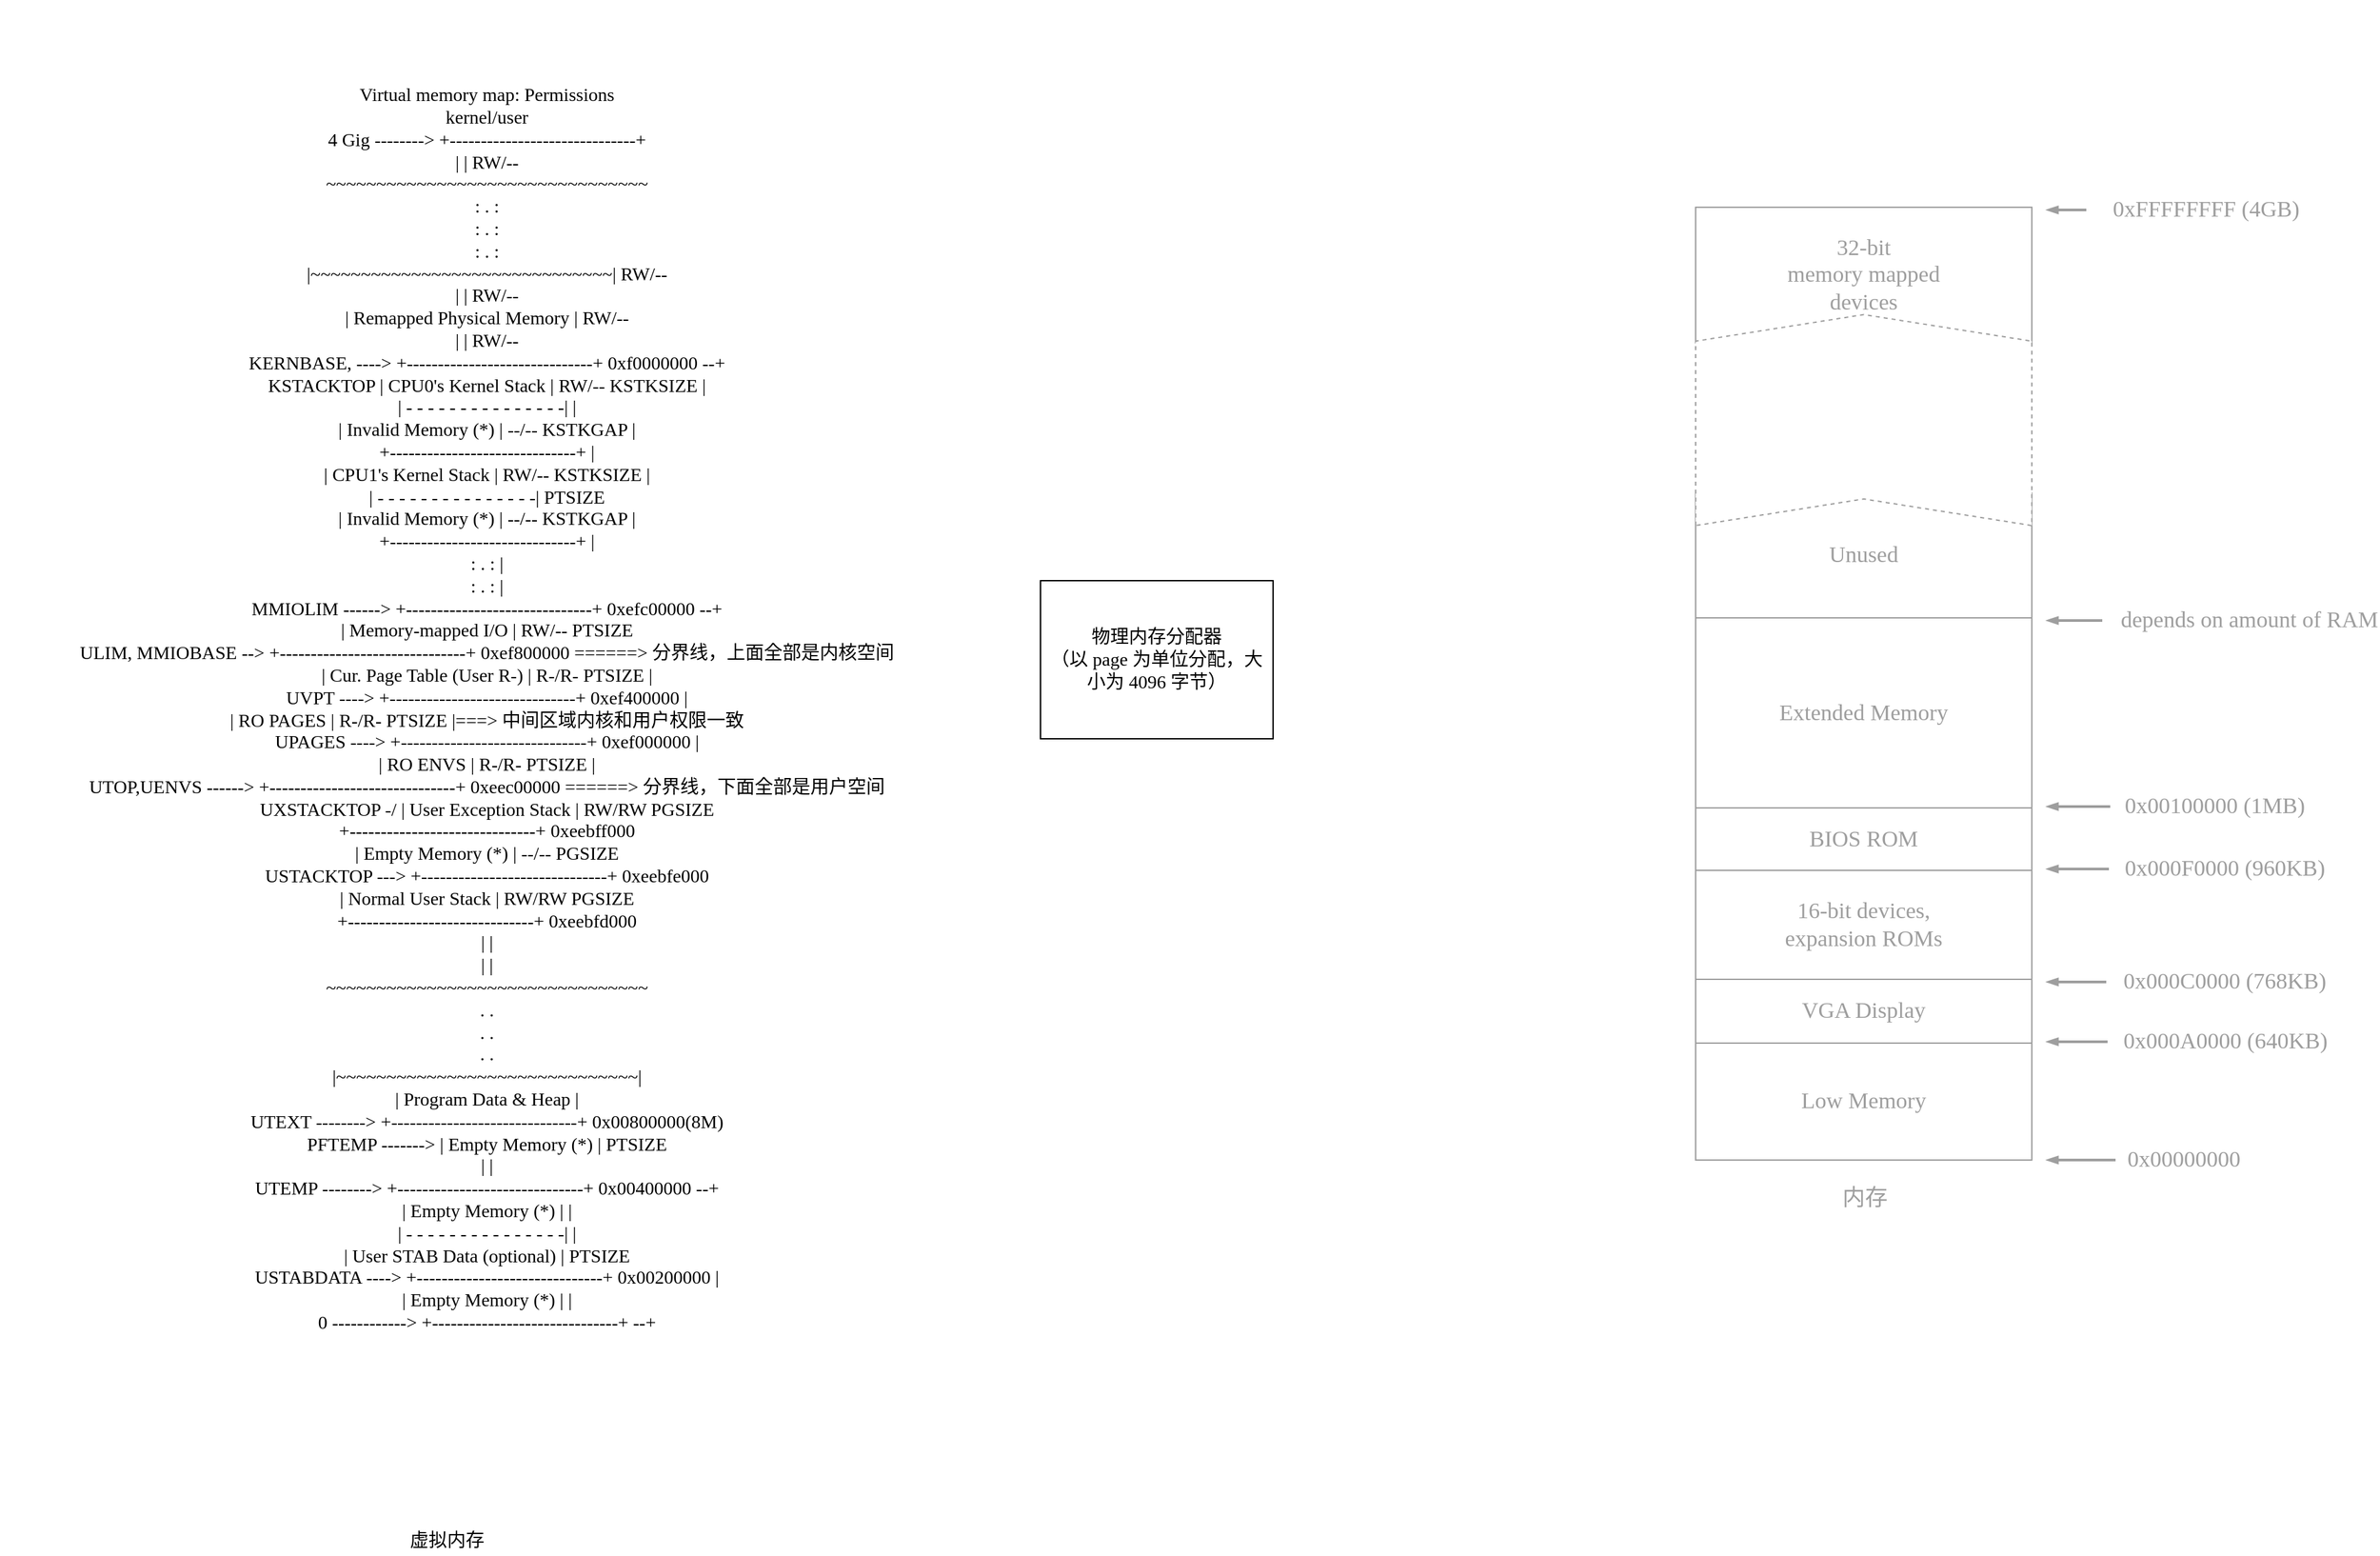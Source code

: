 <mxfile version="13.0.3" type="device"><diagram id="vlTdXIKfsdv8cI2p__5L" name="第 1 页"><mxGraphModel dx="3666" dy="1620" grid="0" gridSize="10" guides="1" tooltips="1" connect="1" arrows="1" fold="1" page="0" pageScale="1" pageWidth="827" pageHeight="1169" math="0" shadow="0"><root><mxCell id="0"/><mxCell id="1" parent="0"/><mxCell id="yn8-iJqI6zltKbaQtNo0-1" value="物理内存分配器&lt;br style=&quot;font-size: 14px;&quot;&gt;（以 page 为单位分配，大小为 4096 字节）" style="rounded=0;whiteSpace=wrap;html=1;fontFamily=Comic Sans MS;fontSize=14;" vertex="1" parent="1"><mxGeometry x="-622" y="430" width="175" height="119" as="geometry"/></mxCell><mxCell id="yn8-iJqI6zltKbaQtNo0-2" value="&lt;span style=&quot;text-align: left;&quot;&gt;Low Memory&lt;/span&gt;" style="rounded=0;whiteSpace=wrap;html=1;labelBackgroundColor=none;fontSize=17;fontColor=#9E9E9E;align=center;strokeColor=#9E9E9E;fontFamily=Comic Sans MS;" vertex="1" parent="1"><mxGeometry x="-129" y="778" width="253" height="88" as="geometry"/></mxCell><mxCell id="yn8-iJqI6zltKbaQtNo0-3" value="&lt;span style=&quot;text-align: left;&quot;&gt;VGA Display&lt;/span&gt;" style="rounded=0;whiteSpace=wrap;html=1;labelBackgroundColor=none;fontSize=17;fontColor=#9E9E9E;align=center;strokeColor=#9E9E9E;fontFamily=Comic Sans MS;" vertex="1" parent="1"><mxGeometry x="-129" y="730" width="253" height="48" as="geometry"/></mxCell><mxCell id="yn8-iJqI6zltKbaQtNo0-4" value="&lt;span style=&quot;text-align: left;&quot;&gt;16-bit devices,&lt;br&gt;&lt;/span&gt;&lt;span style=&quot;text-align: left;&quot;&gt;expansion ROMs&lt;/span&gt;&lt;span style=&quot;text-align: left;&quot;&gt;&lt;br&gt;&lt;/span&gt;" style="rounded=0;whiteSpace=wrap;html=1;labelBackgroundColor=none;fontSize=17;fontColor=#9E9E9E;align=center;strokeColor=#9E9E9E;fontFamily=Comic Sans MS;" vertex="1" parent="1"><mxGeometry x="-129" y="648" width="253" height="82" as="geometry"/></mxCell><mxCell id="yn8-iJqI6zltKbaQtNo0-5" value="&lt;span style=&quot;text-align: left;&quot;&gt;BIOS ROM&lt;/span&gt;" style="rounded=0;whiteSpace=wrap;html=1;labelBackgroundColor=none;fontSize=17;fontColor=#9E9E9E;align=center;strokeColor=#9E9E9E;fontFamily=Comic Sans MS;" vertex="1" parent="1"><mxGeometry x="-129" y="601" width="253" height="47" as="geometry"/></mxCell><mxCell id="yn8-iJqI6zltKbaQtNo0-6" value="&lt;span style=&quot;text-align: left;&quot;&gt;Extended Memory&lt;/span&gt;" style="rounded=0;whiteSpace=wrap;html=1;labelBackgroundColor=none;fontSize=17;fontColor=#9E9E9E;align=center;strokeColor=#9E9E9E;fontFamily=Comic Sans MS;" vertex="1" parent="1"><mxGeometry x="-129" y="458" width="253" height="143" as="geometry"/></mxCell><mxCell id="yn8-iJqI6zltKbaQtNo0-7" value="&lt;span style=&quot;text-align: left;&quot;&gt;Unused&lt;/span&gt;" style="rounded=0;whiteSpace=wrap;html=1;labelBackgroundColor=none;fontSize=17;fontColor=#9E9E9E;align=center;strokeColor=#9E9E9E;fontFamily=Comic Sans MS;" vertex="1" parent="1"><mxGeometry x="-129" y="364" width="253" height="94" as="geometry"/></mxCell><mxCell id="yn8-iJqI6zltKbaQtNo0-8" value="内存" style="text;html=1;align=center;verticalAlign=middle;resizable=0;points=[];autosize=1;fontSize=17;fontColor=#9E9E9E;strokeColor=none;fontFamily=Comic Sans MS;" vertex="1" parent="1"><mxGeometry x="-24.5" y="883" width="44" height="24" as="geometry"/></mxCell><mxCell id="yn8-iJqI6zltKbaQtNo0-9" value="&lt;span style=&quot;text-align: left;&quot;&gt;32-bit&lt;br&gt;&lt;/span&gt;&lt;span style=&quot;text-align: left;&quot;&gt;memory mapped&lt;br&gt;&lt;/span&gt;&lt;span style=&quot;text-align: left;&quot;&gt;devices&lt;/span&gt;" style="rounded=0;whiteSpace=wrap;html=1;labelBackgroundColor=none;fontSize=17;fontColor=#9E9E9E;align=center;strokeColor=#9E9E9E;fontFamily=Comic Sans MS;" vertex="1" parent="1"><mxGeometry x="-129" y="149" width="253" height="102" as="geometry"/></mxCell><mxCell id="yn8-iJqI6zltKbaQtNo0-10" value="" style="shape=step;perimeter=stepPerimeter;whiteSpace=wrap;html=1;fixedSize=1;labelBackgroundColor=none;fontSize=17;fontColor=#9E9E9E;align=center;rotation=-90;strokeColor=#9E9E9E;dashed=1;fontFamily=Comic Sans MS;" vertex="1" parent="1"><mxGeometry x="-81.87" y="182.63" width="158.75" height="253" as="geometry"/></mxCell><mxCell id="yn8-iJqI6zltKbaQtNo0-11" value="&amp;nbsp; &amp;nbsp; &amp;nbsp; &amp;nbsp; &amp;nbsp; &amp;nbsp;&lt;span style=&quot;font-size: 17px;&quot;&gt;0x00000000&lt;/span&gt;" style="edgeStyle=orthogonalEdgeStyle;fontSize=12;html=1;endArrow=blockThin;endFill=1;rounded=0;strokeWidth=2;endSize=4;startSize=4;dashed=0;strokeColor=#9E9E9E;labelPosition=right;verticalLabelPosition=middle;align=left;verticalAlign=middle;labelBackgroundColor=none;fontColor=#9E9E9E;fontFamily=Comic Sans MS;" edge="1" parent="1"><mxGeometry width="100" relative="1" as="geometry"><mxPoint x="187" y="866" as="sourcePoint"/><mxPoint x="135" y="866" as="targetPoint"/></mxGeometry></mxCell><mxCell id="yn8-iJqI6zltKbaQtNo0-12" value="&amp;nbsp; &amp;nbsp; &amp;nbsp; &amp;nbsp; &amp;nbsp; &amp;nbsp;&lt;span style=&quot;font-size: 17px;&quot;&gt;0xFFFFFFFF&amp;nbsp;&lt;/span&gt;&lt;span style=&quot;font-size: 17px; box-sizing: border-box;&quot;&gt;(&lt;/span&gt;&lt;span style=&quot;font-size: 17px;&quot;&gt;4GB&lt;/span&gt;&lt;span style=&quot;font-size: 17px; box-sizing: border-box;&quot;&gt;)&lt;/span&gt;" style="edgeStyle=orthogonalEdgeStyle;fontSize=12;html=1;endArrow=blockThin;endFill=1;rounded=0;strokeWidth=2;endSize=4;startSize=4;dashed=0;strokeColor=#9E9E9E;labelPosition=right;verticalLabelPosition=middle;align=left;verticalAlign=middle;labelBackgroundColor=none;fontColor=#9E9E9E;fontFamily=Comic Sans MS;" edge="1" parent="1"><mxGeometry width="100" relative="1" as="geometry"><mxPoint x="165" y="151" as="sourcePoint"/><mxPoint x="135" y="151" as="targetPoint"/></mxGeometry></mxCell><mxCell id="yn8-iJqI6zltKbaQtNo0-13" value="&amp;nbsp; &amp;nbsp; &amp;nbsp; &amp;nbsp; &amp;nbsp; &amp;nbsp;&lt;span style=&quot;font-size: 17px;&quot;&gt;0x000A0000&amp;nbsp;&lt;/span&gt;&lt;span style=&quot;font-size: 17px; box-sizing: border-box;&quot;&gt;(&lt;/span&gt;&lt;span style=&quot;font-size: 17px;&quot;&gt;640KB&lt;/span&gt;&lt;span style=&quot;font-size: 17px; box-sizing: border-box;&quot;&gt;)&lt;/span&gt;" style="edgeStyle=orthogonalEdgeStyle;fontSize=12;html=1;endArrow=blockThin;endFill=1;rounded=0;strokeWidth=2;endSize=4;startSize=4;dashed=0;strokeColor=#9E9E9E;labelPosition=right;verticalLabelPosition=middle;align=left;verticalAlign=middle;labelBackgroundColor=none;fontColor=#9E9E9E;fontFamily=Comic Sans MS;" edge="1" parent="1"><mxGeometry width="100" relative="1" as="geometry"><mxPoint x="181" y="777" as="sourcePoint"/><mxPoint x="135" y="777" as="targetPoint"/></mxGeometry></mxCell><mxCell id="yn8-iJqI6zltKbaQtNo0-14" value="&amp;nbsp; &amp;nbsp; &amp;nbsp; &amp;nbsp; &amp;nbsp; &amp;nbsp;&lt;span style=&quot;font-size: 17px;&quot;&gt;depends on amount of RAM&lt;/span&gt;" style="edgeStyle=orthogonalEdgeStyle;fontSize=12;html=1;endArrow=blockThin;endFill=1;rounded=0;strokeWidth=2;endSize=4;startSize=4;dashed=0;strokeColor=#9E9E9E;labelPosition=right;verticalLabelPosition=middle;align=left;verticalAlign=middle;labelBackgroundColor=none;fontColor=#9E9E9E;fontFamily=Comic Sans MS;" edge="1" parent="1"><mxGeometry width="100" relative="1" as="geometry"><mxPoint x="177" y="460" as="sourcePoint"/><mxPoint x="135" y="460" as="targetPoint"/></mxGeometry></mxCell><mxCell id="yn8-iJqI6zltKbaQtNo0-15" value="&amp;nbsp; &amp;nbsp; &amp;nbsp; &amp;nbsp; &amp;nbsp; &amp;nbsp;&lt;span style=&quot;font-size: 17px;&quot;&gt;0x00100000&amp;nbsp;&lt;/span&gt;&lt;span style=&quot;font-size: 17px; box-sizing: border-box;&quot;&gt;(&lt;/span&gt;&lt;span style=&quot;font-size: 17px;&quot;&gt;1MB&lt;/span&gt;&lt;span style=&quot;font-size: 17px; box-sizing: border-box;&quot;&gt;)&lt;/span&gt;" style="edgeStyle=orthogonalEdgeStyle;fontSize=12;html=1;endArrow=blockThin;endFill=1;rounded=0;strokeWidth=2;endSize=4;startSize=4;dashed=0;strokeColor=#9E9E9E;labelPosition=right;verticalLabelPosition=middle;align=left;verticalAlign=middle;labelBackgroundColor=none;fontColor=#9E9E9E;fontFamily=Comic Sans MS;" edge="1" parent="1"><mxGeometry width="100" relative="1" as="geometry"><mxPoint x="183" y="600" as="sourcePoint"/><mxPoint x="135" y="600" as="targetPoint"/></mxGeometry></mxCell><mxCell id="yn8-iJqI6zltKbaQtNo0-16" value="&amp;nbsp; &amp;nbsp; &amp;nbsp; &amp;nbsp; &amp;nbsp; &amp;nbsp;&lt;span style=&quot;font-size: 17px;&quot;&gt;0x000F0000&amp;nbsp;&lt;/span&gt;&lt;span style=&quot;font-size: 17px; box-sizing: border-box;&quot;&gt;(&lt;/span&gt;&lt;span style=&quot;font-size: 17px;&quot;&gt;960KB&lt;/span&gt;&lt;span style=&quot;font-size: 17px; box-sizing: border-box;&quot;&gt;)&lt;/span&gt;" style="edgeStyle=orthogonalEdgeStyle;fontSize=12;html=1;endArrow=blockThin;endFill=1;rounded=0;strokeWidth=2;endSize=4;startSize=4;dashed=0;strokeColor=#9E9E9E;labelPosition=right;verticalLabelPosition=middle;align=left;verticalAlign=middle;labelBackgroundColor=none;fontColor=#9E9E9E;fontFamily=Comic Sans MS;" edge="1" parent="1"><mxGeometry width="100" relative="1" as="geometry"><mxPoint x="182" y="647" as="sourcePoint"/><mxPoint x="135" y="647" as="targetPoint"/></mxGeometry></mxCell><mxCell id="yn8-iJqI6zltKbaQtNo0-17" value="&amp;nbsp; &amp;nbsp; &amp;nbsp; &amp;nbsp; &amp;nbsp; &amp;nbsp;&lt;span style=&quot;font-size: 17px;&quot;&gt;0x000C0000&amp;nbsp;&lt;/span&gt;&lt;span style=&quot;font-size: 17px; box-sizing: border-box;&quot;&gt;(&lt;/span&gt;&lt;span style=&quot;font-size: 17px;&quot;&gt;768KB&lt;/span&gt;&lt;span style=&quot;font-size: 17px; box-sizing: border-box;&quot;&gt;)&lt;/span&gt;" style="edgeStyle=orthogonalEdgeStyle;fontSize=12;html=1;endArrow=blockThin;endFill=1;rounded=0;strokeWidth=2;endSize=4;startSize=4;dashed=0;strokeColor=#9E9E9E;labelPosition=right;verticalLabelPosition=middle;align=left;verticalAlign=middle;labelBackgroundColor=none;fontColor=#9E9E9E;fontFamily=Comic Sans MS;" edge="1" parent="1"><mxGeometry width="100" relative="1" as="geometry"><mxPoint x="180" y="732" as="sourcePoint"/><mxPoint x="135" y="732" as="targetPoint"/></mxGeometry></mxCell><mxCell id="yn8-iJqI6zltKbaQtNo0-21" value="Virtual memory map:                                Permissions&lt;br&gt;                                                   kernel/user&lt;br&gt;   4 Gig --------&amp;gt;  +------------------------------+&lt;br&gt;                    |                              | RW/--&lt;br&gt;                    ~~~~~~~~~~~~~~~~~~~~~~~~~~~~~~~~&lt;br&gt;                    :              .               :&lt;br&gt;                    :              .               :&lt;br&gt;                    :              .               :&lt;br&gt;                    |~~~~~~~~~~~~~~~~~~~~~~~~~~~~~~| RW/--&lt;br&gt;                    |                              | RW/--&lt;br&gt;                    |   Remapped Physical Memory   | RW/--&lt;br&gt;                    |                              | RW/--&lt;br&gt;   KERNBASE, ----&amp;gt;  +------------------------------+ 0xf0000000      --+&lt;br&gt;   KSTACKTOP        |     CPU0&amp;#39;s Kernel Stack      | RW/--  KSTKSIZE   |&lt;br&gt;                    | - - - - - - - - - - - - - - -|                   |&lt;br&gt;                    |      Invalid Memory (*)      | --/--  KSTKGAP    |&lt;br&gt;                    +------------------------------+                   |&lt;br&gt;                    |     CPU1&amp;#39;s Kernel Stack      | RW/--  KSTKSIZE   |&lt;br&gt;                    | - - - - - - - - - - - - - - -|                 PTSIZE&lt;br&gt;                    |      Invalid Memory (*)      | --/--  KSTKGAP    |&lt;br&gt;                    +------------------------------+                   |&lt;br&gt;                    :              .               :                   |&lt;br&gt;                    :              .               :                   |&lt;br&gt;   MMIOLIM ------&amp;gt;  +------------------------------+ 0xefc00000      --+&lt;br&gt;                    |       Memory-mapped I/O      | RW/--  PTSIZE&lt;br&gt;ULIM, MMIOBASE --&amp;gt;  +------------------------------+ 0xef800000         ======&amp;gt; 分界线，上面全部是内核空间&lt;br&gt;                    |  Cur. Page Table (User R-)   | R-/R-  PTSIZE               |&lt;br&gt;   UVPT      ----&amp;gt;  +------------------------------+ 0xef400000                  |&lt;br&gt;                    |          RO PAGES            | R-/R-  PTSIZE               |===&amp;gt; 中间区域内核和用户权限一致&lt;br&gt;   UPAGES    ----&amp;gt;  +------------------------------+ 0xef000000                  |&lt;br&gt;                    |           RO ENVS            | R-/R-  PTSIZE               |&lt;br&gt;UTOP,UENVS ------&amp;gt;  +------------------------------+ 0xeec00000         ======&amp;gt; 分界线，下面全部是用户空间&lt;br&gt;UXSTACKTOP -/       |     User Exception Stack     | RW/RW  PGSIZE&lt;br&gt;                    +------------------------------+ 0xeebff000&lt;br&gt;                    |       Empty Memory (*)       | --/--  PGSIZE&lt;br&gt;   USTACKTOP  ---&amp;gt;  +------------------------------+ 0xeebfe000&lt;br&gt;                    |      Normal User Stack       | RW/RW  PGSIZE&lt;br&gt;                    +------------------------------+ 0xeebfd000&lt;br&gt;                    |                              |&lt;br&gt;                    |                              |&lt;br&gt;                    ~~~~~~~~~~~~~~~~~~~~~~~~~~~~~~~~&lt;br&gt;                    .                              .&lt;br&gt;                    .                              .&lt;br&gt;                    .                              .&lt;br&gt;                    |~~~~~~~~~~~~~~~~~~~~~~~~~~~~~~|&lt;br&gt;                    |     Program Data &amp;amp; Heap      |&lt;br&gt;   UTEXT --------&amp;gt;  +------------------------------+ 0x00800000(8M)&lt;br&gt;   PFTEMP -------&amp;gt;  |       Empty Memory (*)       |        PTSIZE&lt;br&gt;                    |                              |&lt;br&gt;   UTEMP --------&amp;gt;  +------------------------------+ 0x00400000      --+&lt;br&gt;                    |       Empty Memory (*)       |                   |&lt;br&gt;                    | - - - - - - - - - - - - - - -|                   |&lt;br&gt;                    |  User STAB Data (optional)   |                 PTSIZE&lt;br&gt;   USTABDATA ----&amp;gt;  +------------------------------+ 0x00200000        |&lt;br&gt;                    |       Empty Memory (*)       |                   |&lt;br&gt;   0 ------------&amp;gt;  +------------------------------+                 --+" style="text;align=center;verticalAlign=middle;resizable=0;points=[];autosize=1;fontSize=14;fontFamily=Comic Sans MS;html=1;" vertex="1" parent="1"><mxGeometry x="-1405" y="-7" width="731" height="1068" as="geometry"/></mxCell><mxCell id="yn8-iJqI6zltKbaQtNo0-22" value="虚拟内存" style="text;html=1;align=center;verticalAlign=middle;resizable=0;points=[];autosize=1;fontSize=14;fontFamily=Comic Sans MS;" vertex="1" parent="1"><mxGeometry x="-1102" y="1142" width="66" height="21" as="geometry"/></mxCell></root></mxGraphModel></diagram></mxfile>